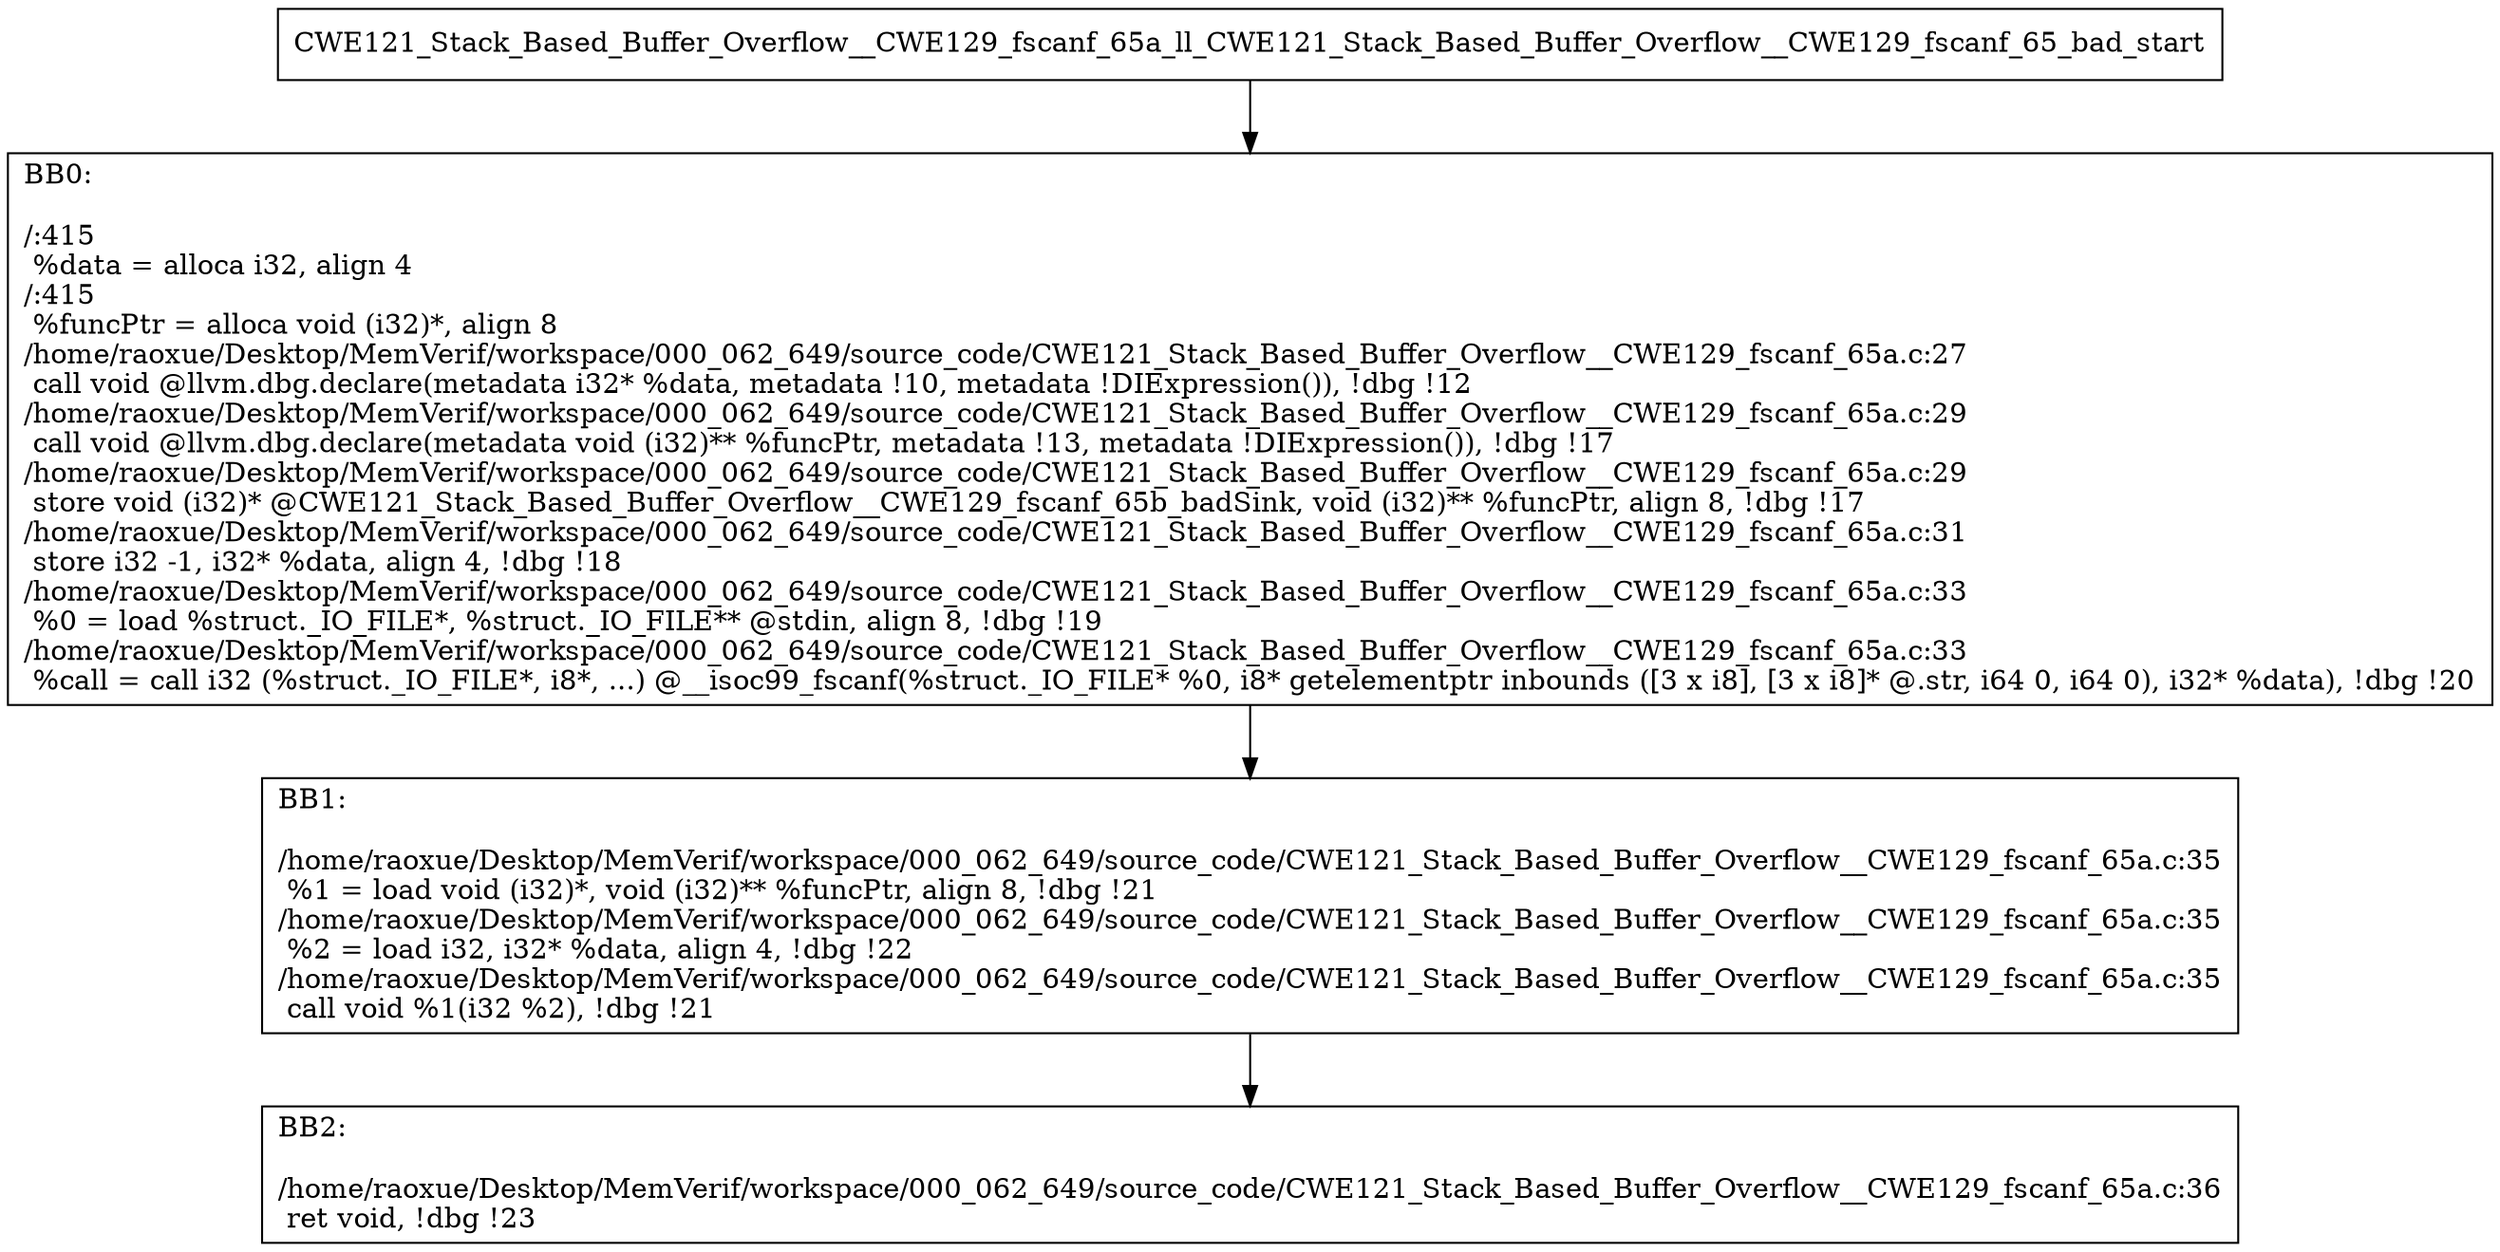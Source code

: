 digraph "CFG for'CWE121_Stack_Based_Buffer_Overflow__CWE129_fscanf_65a_ll_CWE121_Stack_Based_Buffer_Overflow__CWE129_fscanf_65_bad' function" {
	BBCWE121_Stack_Based_Buffer_Overflow__CWE129_fscanf_65a_ll_CWE121_Stack_Based_Buffer_Overflow__CWE129_fscanf_65_bad_start[shape=record,label="{CWE121_Stack_Based_Buffer_Overflow__CWE129_fscanf_65a_ll_CWE121_Stack_Based_Buffer_Overflow__CWE129_fscanf_65_bad_start}"];
	BBCWE121_Stack_Based_Buffer_Overflow__CWE129_fscanf_65a_ll_CWE121_Stack_Based_Buffer_Overflow__CWE129_fscanf_65_bad_start-> CWE121_Stack_Based_Buffer_Overflow__CWE129_fscanf_65a_ll_CWE121_Stack_Based_Buffer_Overflow__CWE129_fscanf_65_badBB0;
	CWE121_Stack_Based_Buffer_Overflow__CWE129_fscanf_65a_ll_CWE121_Stack_Based_Buffer_Overflow__CWE129_fscanf_65_badBB0 [shape=record, label="{BB0:\l\l/:415\l
  %data = alloca i32, align 4\l
/:415\l
  %funcPtr = alloca void (i32)*, align 8\l
/home/raoxue/Desktop/MemVerif/workspace/000_062_649/source_code/CWE121_Stack_Based_Buffer_Overflow__CWE129_fscanf_65a.c:27\l
  call void @llvm.dbg.declare(metadata i32* %data, metadata !10, metadata !DIExpression()), !dbg !12\l
/home/raoxue/Desktop/MemVerif/workspace/000_062_649/source_code/CWE121_Stack_Based_Buffer_Overflow__CWE129_fscanf_65a.c:29\l
  call void @llvm.dbg.declare(metadata void (i32)** %funcPtr, metadata !13, metadata !DIExpression()), !dbg !17\l
/home/raoxue/Desktop/MemVerif/workspace/000_062_649/source_code/CWE121_Stack_Based_Buffer_Overflow__CWE129_fscanf_65a.c:29\l
  store void (i32)* @CWE121_Stack_Based_Buffer_Overflow__CWE129_fscanf_65b_badSink, void (i32)** %funcPtr, align 8, !dbg !17\l
/home/raoxue/Desktop/MemVerif/workspace/000_062_649/source_code/CWE121_Stack_Based_Buffer_Overflow__CWE129_fscanf_65a.c:31\l
  store i32 -1, i32* %data, align 4, !dbg !18\l
/home/raoxue/Desktop/MemVerif/workspace/000_062_649/source_code/CWE121_Stack_Based_Buffer_Overflow__CWE129_fscanf_65a.c:33\l
  %0 = load %struct._IO_FILE*, %struct._IO_FILE** @stdin, align 8, !dbg !19\l
/home/raoxue/Desktop/MemVerif/workspace/000_062_649/source_code/CWE121_Stack_Based_Buffer_Overflow__CWE129_fscanf_65a.c:33\l
  %call = call i32 (%struct._IO_FILE*, i8*, ...) @__isoc99_fscanf(%struct._IO_FILE* %0, i8* getelementptr inbounds ([3 x i8], [3 x i8]* @.str, i64 0, i64 0), i32* %data), !dbg !20\l
}"];
	CWE121_Stack_Based_Buffer_Overflow__CWE129_fscanf_65a_ll_CWE121_Stack_Based_Buffer_Overflow__CWE129_fscanf_65_badBB0-> CWE121_Stack_Based_Buffer_Overflow__CWE129_fscanf_65a_ll_CWE121_Stack_Based_Buffer_Overflow__CWE129_fscanf_65_badBB1;
	CWE121_Stack_Based_Buffer_Overflow__CWE129_fscanf_65a_ll_CWE121_Stack_Based_Buffer_Overflow__CWE129_fscanf_65_badBB1 [shape=record, label="{BB1:\l\l/home/raoxue/Desktop/MemVerif/workspace/000_062_649/source_code/CWE121_Stack_Based_Buffer_Overflow__CWE129_fscanf_65a.c:35\l
  %1 = load void (i32)*, void (i32)** %funcPtr, align 8, !dbg !21\l
/home/raoxue/Desktop/MemVerif/workspace/000_062_649/source_code/CWE121_Stack_Based_Buffer_Overflow__CWE129_fscanf_65a.c:35\l
  %2 = load i32, i32* %data, align 4, !dbg !22\l
/home/raoxue/Desktop/MemVerif/workspace/000_062_649/source_code/CWE121_Stack_Based_Buffer_Overflow__CWE129_fscanf_65a.c:35\l
  call void %1(i32 %2), !dbg !21\l
}"];
	CWE121_Stack_Based_Buffer_Overflow__CWE129_fscanf_65a_ll_CWE121_Stack_Based_Buffer_Overflow__CWE129_fscanf_65_badBB1-> CWE121_Stack_Based_Buffer_Overflow__CWE129_fscanf_65a_ll_CWE121_Stack_Based_Buffer_Overflow__CWE129_fscanf_65_badBB2;
	CWE121_Stack_Based_Buffer_Overflow__CWE129_fscanf_65a_ll_CWE121_Stack_Based_Buffer_Overflow__CWE129_fscanf_65_badBB2 [shape=record, label="{BB2:\l\l/home/raoxue/Desktop/MemVerif/workspace/000_062_649/source_code/CWE121_Stack_Based_Buffer_Overflow__CWE129_fscanf_65a.c:36\l
  ret void, !dbg !23\l
}"];
}
